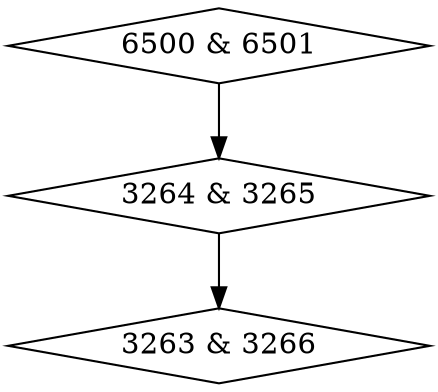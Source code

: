 digraph {
0 [label = "3263 & 3266", shape = diamond];
1 [label = "3264 & 3265", shape = diamond];
2 [label = "6500 & 6501", shape = diamond];
1->0;
2->1;
}
